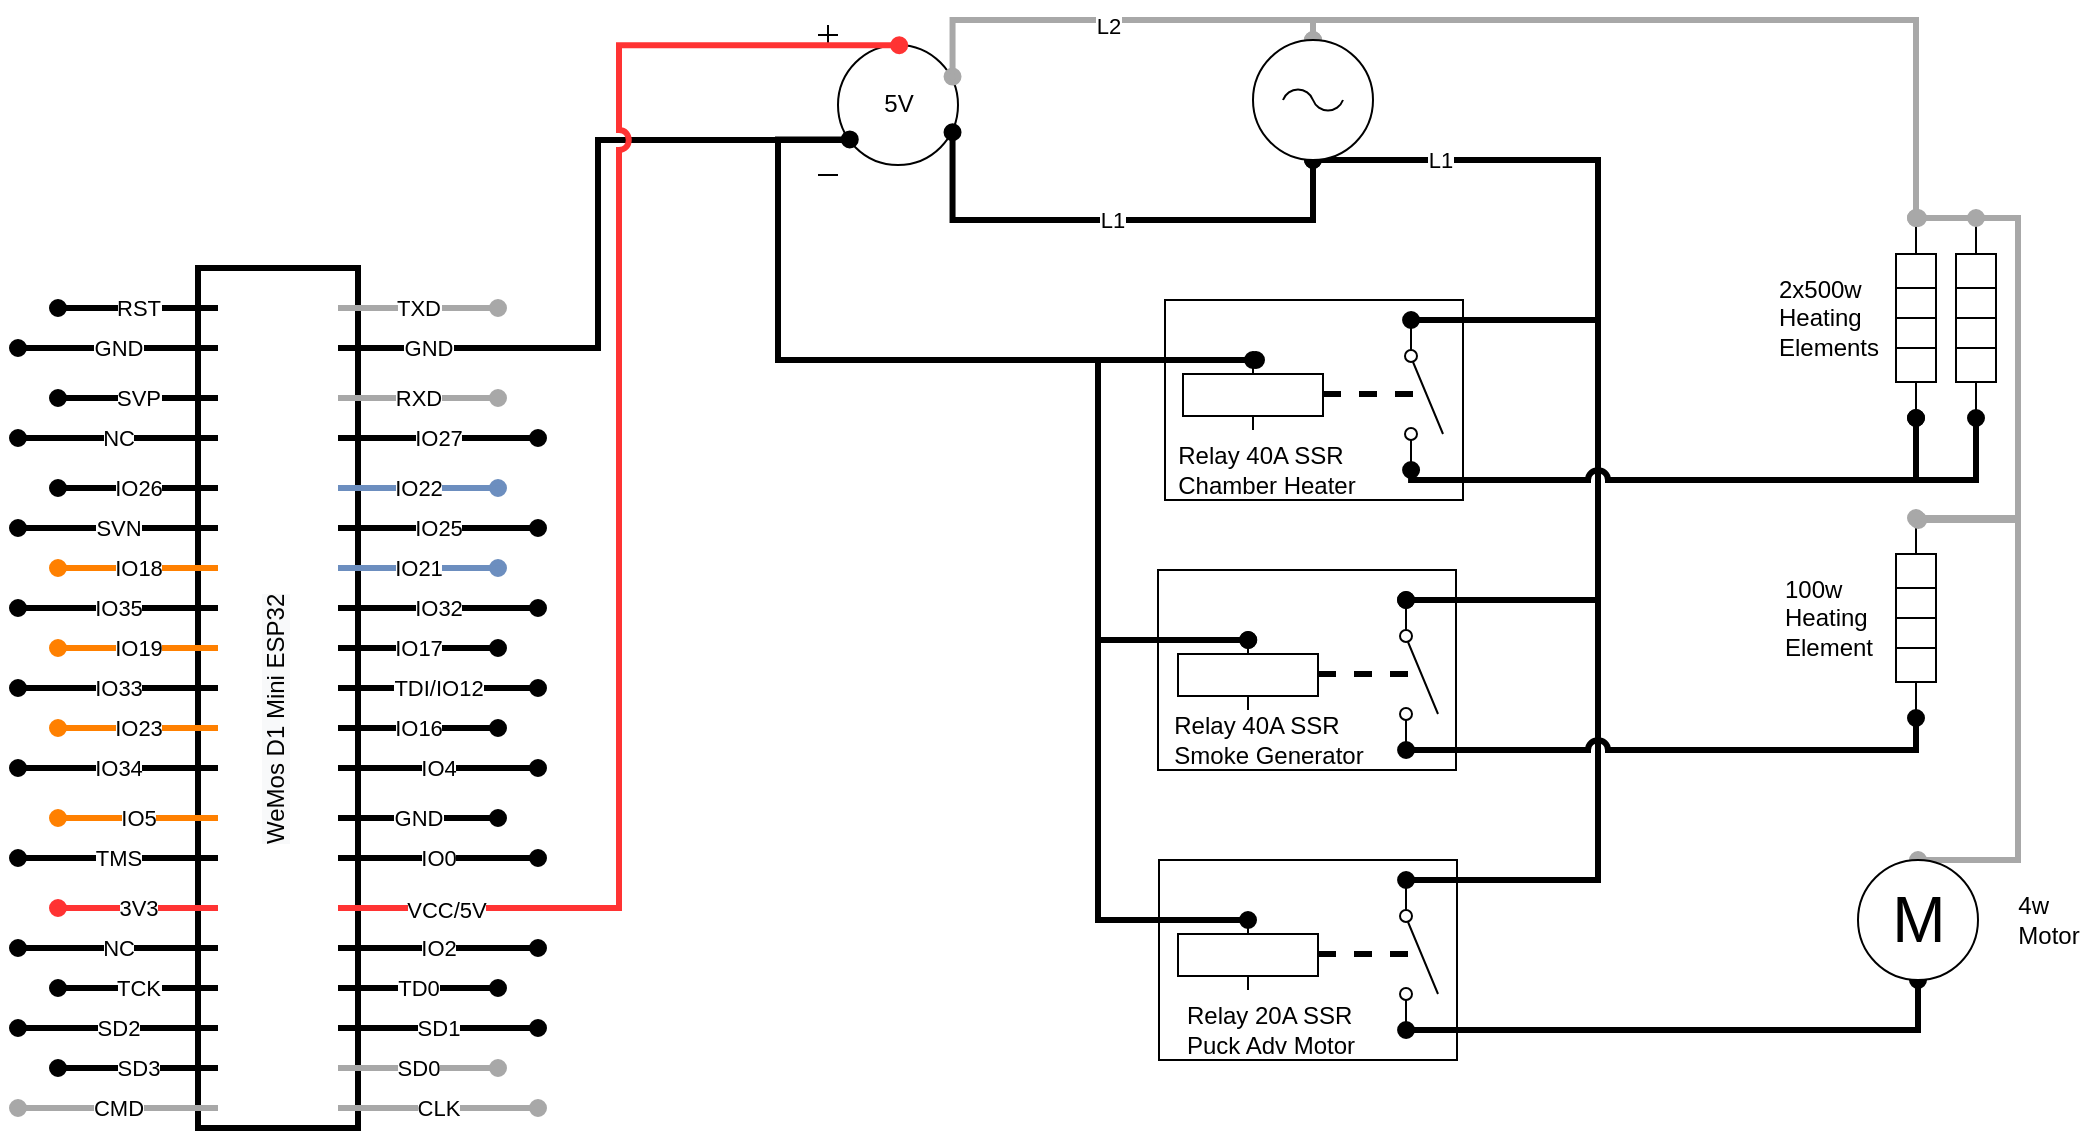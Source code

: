 <mxfile version="14.1.9" type="github">
  <diagram name="Page-1" id="7e0a89b8-554c-2b80-1dc8-d5c74ca68de4">
    <mxGraphModel dx="1671" dy="1010" grid="1" gridSize="10" guides="1" tooltips="1" connect="1" arrows="1" fold="1" page="1" pageScale="1" pageWidth="1100" pageHeight="850" background="#ffffff" math="0" shadow="0">
      <root>
        <mxCell id="0" />
        <mxCell id="1" parent="0" />
        <mxCell id="0LdiGEUV_sq8aRVcnF7T-67" value="" style="rounded=0;whiteSpace=wrap;html=1;" vertex="1" parent="1">
          <mxGeometry x="770.5" y="470" width="149" height="100" as="geometry" />
        </mxCell>
        <mxCell id="0LdiGEUV_sq8aRVcnF7T-6" value="" style="pointerEvents=1;verticalLabelPosition=bottom;shadow=0;dashed=0;align=center;html=1;verticalAlign=top;shape=mxgraph.electrical.signal_sources.dc_source_1;" vertex="1" parent="1">
          <mxGeometry x="600" y="52.5" width="70" height="75" as="geometry" />
        </mxCell>
        <mxCell id="0LdiGEUV_sq8aRVcnF7T-20" style="edgeStyle=elbowEdgeStyle;rounded=0;orthogonalLoop=1;jettySize=auto;html=1;exitX=0.5;exitY=1;exitDx=0;exitDy=0;exitPerimeter=0;entryX=0;entryY=0.84;entryDx=0;entryDy=0;entryPerimeter=0;strokeWidth=3;endArrow=oval;endFill=1;startArrow=oval;startFill=1;jumpStyle=arc;" edge="1" parent="1" source="0LdiGEUV_sq8aRVcnF7T-7" target="0LdiGEUV_sq8aRVcnF7T-1">
          <mxGeometry relative="1" as="geometry">
            <Array as="points">
              <mxPoint x="990" y="160" />
              <mxPoint x="990" y="150" />
            </Array>
          </mxGeometry>
        </mxCell>
        <mxCell id="0LdiGEUV_sq8aRVcnF7T-23" value="L1" style="edgeLabel;html=1;align=center;verticalAlign=middle;resizable=0;points=[];" vertex="1" connectable="0" parent="0LdiGEUV_sq8aRVcnF7T-20">
          <mxGeometry x="-0.604" relative="1" as="geometry">
            <mxPoint x="1" as="offset" />
          </mxGeometry>
        </mxCell>
        <mxCell id="0LdiGEUV_sq8aRVcnF7T-24" style="edgeStyle=elbowEdgeStyle;rounded=0;orthogonalLoop=1;jettySize=auto;html=1;exitX=0.5;exitY=0;exitDx=0;exitDy=0;exitPerimeter=0;startArrow=oval;startFill=1;endArrow=oval;endFill=1;strokeWidth=3;jumpStyle=arc;entryX=0.961;entryY=0.344;entryDx=0;entryDy=0;entryPerimeter=0;strokeColor=#A8A8A8;" edge="1" parent="1" source="0LdiGEUV_sq8aRVcnF7T-7" target="0LdiGEUV_sq8aRVcnF7T-6">
          <mxGeometry relative="1" as="geometry">
            <Array as="points">
              <mxPoint x="790" y="50" />
              <mxPoint x="744" y="60" />
            </Array>
          </mxGeometry>
        </mxCell>
        <mxCell id="0LdiGEUV_sq8aRVcnF7T-25" value="L2" style="edgeLabel;html=1;align=center;verticalAlign=middle;resizable=0;points=[];" vertex="1" connectable="0" parent="0LdiGEUV_sq8aRVcnF7T-24">
          <mxGeometry x="-0.234" y="4" relative="1" as="geometry">
            <mxPoint x="-29.5" y="-1.5" as="offset" />
          </mxGeometry>
        </mxCell>
        <mxCell id="0LdiGEUV_sq8aRVcnF7T-26" style="edgeStyle=elbowEdgeStyle;rounded=0;orthogonalLoop=1;jettySize=auto;html=1;exitX=0.5;exitY=1;exitDx=0;exitDy=0;exitPerimeter=0;entryX=0.961;entryY=0.715;entryDx=0;entryDy=0;entryPerimeter=0;startArrow=oval;startFill=1;endArrow=oval;endFill=1;strokeWidth=3;" edge="1" parent="1" source="0LdiGEUV_sq8aRVcnF7T-7" target="0LdiGEUV_sq8aRVcnF7T-6">
          <mxGeometry relative="1" as="geometry">
            <Array as="points">
              <mxPoint x="840" y="150" />
              <mxPoint x="800" y="170" />
              <mxPoint x="850" y="170" />
              <mxPoint x="878" y="180" />
              <mxPoint x="910" y="100" />
              <mxPoint x="910" y="130" />
              <mxPoint x="810" y="160" />
              <mxPoint x="900" y="110" />
              <mxPoint x="920" y="170" />
              <mxPoint x="860" y="160" />
            </Array>
          </mxGeometry>
        </mxCell>
        <mxCell id="0LdiGEUV_sq8aRVcnF7T-28" value="L1" style="edgeLabel;html=1;align=center;verticalAlign=middle;resizable=0;points=[];" vertex="1" connectable="0" parent="0LdiGEUV_sq8aRVcnF7T-26">
          <mxGeometry x="0.356" relative="1" as="geometry">
            <mxPoint x="41.5" as="offset" />
          </mxGeometry>
        </mxCell>
        <mxCell id="0LdiGEUV_sq8aRVcnF7T-34" style="edgeStyle=elbowEdgeStyle;rounded=0;jumpStyle=arc;orthogonalLoop=1;jettySize=auto;html=1;exitX=0.5;exitY=0;exitDx=0;exitDy=0;exitPerimeter=0;startArrow=oval;startFill=1;endArrow=oval;endFill=1;strokeColor=#A8A8A8;strokeWidth=3;entryX=0;entryY=0.5;entryDx=0;entryDy=0;entryPerimeter=0;" edge="1" parent="1" source="0LdiGEUV_sq8aRVcnF7T-7" target="0LdiGEUV_sq8aRVcnF7T-36">
          <mxGeometry relative="1" as="geometry">
            <mxPoint x="1010" y="50" as="targetPoint" />
            <Array as="points">
              <mxPoint x="848" y="50" />
            </Array>
          </mxGeometry>
        </mxCell>
        <mxCell id="0LdiGEUV_sq8aRVcnF7T-7" value="" style="pointerEvents=1;verticalLabelPosition=bottom;shadow=0;dashed=0;align=center;html=1;verticalAlign=top;shape=mxgraph.electrical.signal_sources.ac_source;" vertex="1" parent="1">
          <mxGeometry x="817.5" y="60" width="60" height="60" as="geometry" />
        </mxCell>
        <mxCell id="0LdiGEUV_sq8aRVcnF7T-11" value="" style="group" vertex="1" connectable="0" parent="1">
          <mxGeometry x="782.5" y="200" width="150" height="100" as="geometry" />
        </mxCell>
        <mxCell id="0LdiGEUV_sq8aRVcnF7T-55" value="" style="rounded=0;whiteSpace=wrap;html=1;align=left;" vertex="1" parent="0LdiGEUV_sq8aRVcnF7T-11">
          <mxGeometry x="-9" y="-10" width="149" height="100" as="geometry" />
        </mxCell>
        <mxCell id="0LdiGEUV_sq8aRVcnF7T-1" value="" style="pointerEvents=1;verticalLabelPosition=bottom;shadow=0;dashed=0;align=center;html=1;verticalAlign=top;shape=mxgraph.electrical.electro-mechanical.simple_switch;direction=south;" vertex="1" parent="0LdiGEUV_sq8aRVcnF7T-11">
          <mxGeometry x="111" width="19" height="75" as="geometry" />
        </mxCell>
        <mxCell id="0LdiGEUV_sq8aRVcnF7T-9" value="" style="pointerEvents=1;verticalLabelPosition=bottom;shadow=0;dashed=0;align=center;html=1;verticalAlign=top;shape=mxgraph.electrical.electro-mechanical.relay_coil;" vertex="1" parent="0LdiGEUV_sq8aRVcnF7T-11">
          <mxGeometry y="20" width="70" height="35" as="geometry" />
        </mxCell>
        <mxCell id="0LdiGEUV_sq8aRVcnF7T-10" value="" style="endArrow=none;dashed=1;html=1;strokeWidth=3;" edge="1" parent="0LdiGEUV_sq8aRVcnF7T-11">
          <mxGeometry width="50" height="50" relative="1" as="geometry">
            <mxPoint x="70" y="37" as="sourcePoint" />
            <mxPoint x="120" y="37" as="targetPoint" />
          </mxGeometry>
        </mxCell>
        <mxCell id="0LdiGEUV_sq8aRVcnF7T-68" value="&lt;div style=&quot;text-align: left&quot;&gt;&lt;span&gt;Relay 40A SSR&lt;/span&gt;&lt;/div&gt;&lt;div style=&quot;text-align: left&quot;&gt;&lt;span&gt;Chamber Heater&lt;/span&gt;&lt;/div&gt;" style="text;html=1;align=center;verticalAlign=middle;resizable=0;points=[];autosize=1;" vertex="1" parent="0LdiGEUV_sq8aRVcnF7T-11">
          <mxGeometry x="-9" y="60" width="100" height="30" as="geometry" />
        </mxCell>
        <mxCell id="0LdiGEUV_sq8aRVcnF7T-12" value="" style="group" vertex="1" connectable="0" parent="1">
          <mxGeometry x="780" y="340" width="149" height="85" as="geometry" />
        </mxCell>
        <mxCell id="0LdiGEUV_sq8aRVcnF7T-56" value="" style="rounded=0;whiteSpace=wrap;html=1;" vertex="1" parent="0LdiGEUV_sq8aRVcnF7T-12">
          <mxGeometry x="-10" y="-15" width="149" height="100" as="geometry" />
        </mxCell>
        <mxCell id="0LdiGEUV_sq8aRVcnF7T-13" value="" style="pointerEvents=1;verticalLabelPosition=bottom;shadow=0;dashed=0;align=center;html=1;verticalAlign=top;shape=mxgraph.electrical.electro-mechanical.simple_switch;direction=south;" vertex="1" parent="0LdiGEUV_sq8aRVcnF7T-12">
          <mxGeometry x="111" width="19" height="75" as="geometry" />
        </mxCell>
        <mxCell id="0LdiGEUV_sq8aRVcnF7T-14" value="" style="pointerEvents=1;verticalLabelPosition=bottom;shadow=0;dashed=0;align=center;html=1;verticalAlign=top;shape=mxgraph.electrical.electro-mechanical.relay_coil;" vertex="1" parent="0LdiGEUV_sq8aRVcnF7T-12">
          <mxGeometry y="20" width="70" height="35" as="geometry" />
        </mxCell>
        <mxCell id="0LdiGEUV_sq8aRVcnF7T-15" value="" style="endArrow=none;dashed=1;html=1;strokeWidth=3;" edge="1" parent="0LdiGEUV_sq8aRVcnF7T-12">
          <mxGeometry width="50" height="50" relative="1" as="geometry">
            <mxPoint x="70" y="37" as="sourcePoint" />
            <mxPoint x="120" y="37" as="targetPoint" />
          </mxGeometry>
        </mxCell>
        <mxCell id="0LdiGEUV_sq8aRVcnF7T-69" value="&lt;div style=&quot;text-align: left&quot;&gt;&lt;span&gt;Relay 40A SSR&lt;/span&gt;&lt;/div&gt;&lt;div style=&quot;text-align: left&quot;&gt;&lt;span&gt;Smoke Generator&lt;/span&gt;&lt;/div&gt;" style="text;html=1;align=center;verticalAlign=middle;resizable=0;points=[];autosize=1;" vertex="1" parent="0LdiGEUV_sq8aRVcnF7T-12">
          <mxGeometry x="-10" y="55" width="110" height="30" as="geometry" />
        </mxCell>
        <mxCell id="0LdiGEUV_sq8aRVcnF7T-16" value="" style="group" vertex="1" connectable="0" parent="1">
          <mxGeometry x="780" y="480" width="130" height="75" as="geometry" />
        </mxCell>
        <mxCell id="0LdiGEUV_sq8aRVcnF7T-17" value="" style="pointerEvents=1;verticalLabelPosition=bottom;shadow=0;dashed=0;align=center;html=1;verticalAlign=top;shape=mxgraph.electrical.electro-mechanical.simple_switch;direction=south;" vertex="1" parent="0LdiGEUV_sq8aRVcnF7T-16">
          <mxGeometry x="111" width="19" height="75" as="geometry" />
        </mxCell>
        <mxCell id="0LdiGEUV_sq8aRVcnF7T-18" value="" style="pointerEvents=1;verticalLabelPosition=bottom;shadow=0;dashed=0;align=center;html=1;verticalAlign=top;shape=mxgraph.electrical.electro-mechanical.relay_coil;" vertex="1" parent="0LdiGEUV_sq8aRVcnF7T-16">
          <mxGeometry y="20" width="70" height="35" as="geometry" />
        </mxCell>
        <mxCell id="0LdiGEUV_sq8aRVcnF7T-19" value="" style="endArrow=none;dashed=1;html=1;strokeWidth=3;" edge="1" parent="0LdiGEUV_sq8aRVcnF7T-16">
          <mxGeometry width="50" height="50" relative="1" as="geometry">
            <mxPoint x="70" y="37" as="sourcePoint" />
            <mxPoint x="120" y="37" as="targetPoint" />
          </mxGeometry>
        </mxCell>
        <mxCell id="0LdiGEUV_sq8aRVcnF7T-21" style="edgeStyle=elbowEdgeStyle;rounded=0;orthogonalLoop=1;jettySize=auto;html=1;exitX=0;exitY=0.84;exitDx=0;exitDy=0;exitPerimeter=0;entryX=0;entryY=0.84;entryDx=0;entryDy=0;entryPerimeter=0;startArrow=oval;startFill=1;endArrow=oval;endFill=1;strokeWidth=3;" edge="1" parent="1" source="0LdiGEUV_sq8aRVcnF7T-13" target="0LdiGEUV_sq8aRVcnF7T-1">
          <mxGeometry relative="1" as="geometry">
            <Array as="points">
              <mxPoint x="990" y="270" />
            </Array>
          </mxGeometry>
        </mxCell>
        <mxCell id="0LdiGEUV_sq8aRVcnF7T-22" style="edgeStyle=elbowEdgeStyle;rounded=0;orthogonalLoop=1;jettySize=auto;html=1;exitX=0;exitY=0.84;exitDx=0;exitDy=0;exitPerimeter=0;startArrow=oval;startFill=1;endArrow=oval;endFill=1;strokeWidth=3;" edge="1" parent="1" source="0LdiGEUV_sq8aRVcnF7T-17">
          <mxGeometry relative="1" as="geometry">
            <mxPoint x="894" y="340" as="targetPoint" />
            <Array as="points">
              <mxPoint x="990" y="420" />
            </Array>
          </mxGeometry>
        </mxCell>
        <mxCell id="0LdiGEUV_sq8aRVcnF7T-29" style="edgeStyle=elbowEdgeStyle;rounded=0;orthogonalLoop=1;jettySize=auto;html=1;exitX=1;exitY=0.84;exitDx=0;exitDy=0;exitPerimeter=0;startArrow=oval;startFill=1;endArrow=oval;endFill=1;strokeWidth=3;jumpStyle=arc;entryX=1;entryY=0.5;entryDx=0;entryDy=0;entryPerimeter=0;" edge="1" parent="1" source="0LdiGEUV_sq8aRVcnF7T-1" target="0LdiGEUV_sq8aRVcnF7T-36">
          <mxGeometry relative="1" as="geometry">
            <mxPoint x="1060" y="275" as="targetPoint" />
            <Array as="points">
              <mxPoint x="1060" y="280" />
              <mxPoint x="1149" y="260" />
            </Array>
          </mxGeometry>
        </mxCell>
        <mxCell id="0LdiGEUV_sq8aRVcnF7T-30" style="edgeStyle=elbowEdgeStyle;rounded=0;orthogonalLoop=1;jettySize=auto;html=1;exitX=1;exitY=0.84;exitDx=0;exitDy=0;exitPerimeter=0;startArrow=oval;startFill=1;endArrow=oval;endFill=1;strokeWidth=3;jumpStyle=arc;entryX=1;entryY=0.5;entryDx=0;entryDy=0;entryPerimeter=0;" edge="1" parent="1" source="0LdiGEUV_sq8aRVcnF7T-13" target="0LdiGEUV_sq8aRVcnF7T-43">
          <mxGeometry relative="1" as="geometry">
            <mxPoint x="1060" y="415" as="targetPoint" />
            <Array as="points">
              <mxPoint x="1149" y="410" />
            </Array>
          </mxGeometry>
        </mxCell>
        <mxCell id="0LdiGEUV_sq8aRVcnF7T-31" style="edgeStyle=elbowEdgeStyle;rounded=0;orthogonalLoop=1;jettySize=auto;html=1;exitX=1;exitY=0.84;exitDx=0;exitDy=0;exitPerimeter=0;startArrow=oval;startFill=1;endArrow=oval;endFill=1;strokeWidth=3;jumpStyle=arc;entryX=0.5;entryY=1;entryDx=0;entryDy=0;" edge="1" parent="1" source="0LdiGEUV_sq8aRVcnF7T-17" target="0LdiGEUV_sq8aRVcnF7T-49">
          <mxGeometry relative="1" as="geometry">
            <mxPoint x="1060" y="555" as="targetPoint" />
            <Array as="points">
              <mxPoint x="1150" y="540" />
            </Array>
          </mxGeometry>
        </mxCell>
        <mxCell id="0LdiGEUV_sq8aRVcnF7T-40" value="" style="group;rotation=90;" vertex="1" connectable="0" parent="1">
          <mxGeometry x="1100" y="190" width="100" height="18" as="geometry" />
        </mxCell>
        <mxCell id="0LdiGEUV_sq8aRVcnF7T-36" value="" style="pointerEvents=1;verticalLabelPosition=bottom;shadow=0;dashed=0;align=center;html=1;verticalAlign=top;shape=mxgraph.electrical.resistors.resistor_1;rotation=90;" vertex="1" parent="0LdiGEUV_sq8aRVcnF7T-40">
          <mxGeometry x="-1" y="-1" width="100" height="20" as="geometry" />
        </mxCell>
        <mxCell id="0LdiGEUV_sq8aRVcnF7T-37" value="" style="endArrow=none;html=1;strokeWidth=1;" edge="1" parent="0LdiGEUV_sq8aRVcnF7T-40">
          <mxGeometry width="50" height="50" relative="1" as="geometry">
            <mxPoint x="39" y="-6" as="sourcePoint" />
            <mxPoint x="59" y="-6" as="targetPoint" />
          </mxGeometry>
        </mxCell>
        <mxCell id="0LdiGEUV_sq8aRVcnF7T-38" value="" style="endArrow=none;html=1;strokeWidth=1;" edge="1" parent="0LdiGEUV_sq8aRVcnF7T-40">
          <mxGeometry width="50" height="50" relative="1" as="geometry">
            <mxPoint x="39" y="9" as="sourcePoint" />
            <mxPoint x="59" y="9" as="targetPoint" />
            <Array as="points">
              <mxPoint x="59" y="9" />
            </Array>
          </mxGeometry>
        </mxCell>
        <mxCell id="0LdiGEUV_sq8aRVcnF7T-39" value="" style="endArrow=none;html=1;strokeWidth=1;" edge="1" parent="0LdiGEUV_sq8aRVcnF7T-40">
          <mxGeometry width="50" height="50" relative="1" as="geometry">
            <mxPoint x="39" y="24" as="sourcePoint" />
            <mxPoint x="59" y="24" as="targetPoint" />
            <Array as="points">
              <mxPoint x="59" y="24" />
            </Array>
          </mxGeometry>
        </mxCell>
        <mxCell id="0LdiGEUV_sq8aRVcnF7T-42" value="" style="group;rotation=90;" vertex="1" connectable="0" parent="1">
          <mxGeometry x="1100" y="340" width="100" height="18" as="geometry" />
        </mxCell>
        <mxCell id="0LdiGEUV_sq8aRVcnF7T-43" value="" style="pointerEvents=1;verticalLabelPosition=bottom;shadow=0;dashed=0;align=center;html=1;verticalAlign=top;shape=mxgraph.electrical.resistors.resistor_1;rotation=90;" vertex="1" parent="0LdiGEUV_sq8aRVcnF7T-42">
          <mxGeometry x="-1" y="-1" width="100" height="20" as="geometry" />
        </mxCell>
        <mxCell id="0LdiGEUV_sq8aRVcnF7T-44" value="" style="endArrow=none;html=1;strokeWidth=1;" edge="1" parent="0LdiGEUV_sq8aRVcnF7T-42">
          <mxGeometry width="50" height="50" relative="1" as="geometry">
            <mxPoint x="39" y="-6" as="sourcePoint" />
            <mxPoint x="59" y="-6" as="targetPoint" />
          </mxGeometry>
        </mxCell>
        <mxCell id="0LdiGEUV_sq8aRVcnF7T-45" value="" style="endArrow=none;html=1;strokeWidth=1;" edge="1" parent="0LdiGEUV_sq8aRVcnF7T-42">
          <mxGeometry width="50" height="50" relative="1" as="geometry">
            <mxPoint x="39" y="9" as="sourcePoint" />
            <mxPoint x="59" y="9" as="targetPoint" />
            <Array as="points">
              <mxPoint x="59" y="9" />
            </Array>
          </mxGeometry>
        </mxCell>
        <mxCell id="0LdiGEUV_sq8aRVcnF7T-46" value="" style="endArrow=none;html=1;strokeWidth=1;" edge="1" parent="0LdiGEUV_sq8aRVcnF7T-42">
          <mxGeometry width="50" height="50" relative="1" as="geometry">
            <mxPoint x="39" y="24" as="sourcePoint" />
            <mxPoint x="59" y="24" as="targetPoint" />
            <Array as="points">
              <mxPoint x="59" y="24" />
            </Array>
          </mxGeometry>
        </mxCell>
        <mxCell id="0LdiGEUV_sq8aRVcnF7T-48" style="edgeStyle=elbowEdgeStyle;rounded=0;jumpStyle=arc;orthogonalLoop=1;jettySize=auto;html=1;exitX=0;exitY=0.5;exitDx=0;exitDy=0;exitPerimeter=0;startArrow=oval;startFill=1;endArrow=oval;endFill=1;strokeWidth=3;strokeColor=#A8A8A8;" edge="1" parent="1" source="0LdiGEUV_sq8aRVcnF7T-43">
          <mxGeometry relative="1" as="geometry">
            <mxPoint x="1149" y="149" as="targetPoint" />
            <Array as="points">
              <mxPoint x="1200" y="220" />
            </Array>
          </mxGeometry>
        </mxCell>
        <mxCell id="0LdiGEUV_sq8aRVcnF7T-50" style="edgeStyle=elbowEdgeStyle;rounded=0;jumpStyle=arc;orthogonalLoop=1;jettySize=auto;html=1;exitX=0.5;exitY=0;exitDx=0;exitDy=0;startArrow=oval;startFill=1;endArrow=oval;endFill=1;strokeColor=#A8A8A8;strokeWidth=3;" edge="1" parent="1" source="0LdiGEUV_sq8aRVcnF7T-49">
          <mxGeometry relative="1" as="geometry">
            <mxPoint x="1150.143" y="300" as="targetPoint" />
            <Array as="points">
              <mxPoint x="1200" y="430" />
              <mxPoint x="1200" y="410" />
              <mxPoint x="1200" y="430" />
            </Array>
          </mxGeometry>
        </mxCell>
        <mxCell id="0LdiGEUV_sq8aRVcnF7T-49" value="M" style="verticalLabelPosition=middle;shadow=0;dashed=0;align=center;html=1;verticalAlign=middle;strokeWidth=1;shape=ellipse;fontSize=32;perimeter=ellipsePerimeter;" vertex="1" parent="1">
          <mxGeometry x="1120" y="470" width="60" height="60" as="geometry" />
        </mxCell>
        <mxCell id="0LdiGEUV_sq8aRVcnF7T-51" style="edgeStyle=elbowEdgeStyle;rounded=0;jumpStyle=arc;orthogonalLoop=1;jettySize=auto;html=1;exitX=0.5;exitY=0;exitDx=0;exitDy=0;exitPerimeter=0;entryX=0.227;entryY=0.763;entryDx=0;entryDy=0;entryPerimeter=0;startArrow=oval;startFill=1;endArrow=oval;endFill=1;strokeWidth=3;" edge="1" parent="1" source="0LdiGEUV_sq8aRVcnF7T-9" target="0LdiGEUV_sq8aRVcnF7T-6">
          <mxGeometry relative="1" as="geometry">
            <Array as="points">
              <mxPoint x="580" y="160" />
            </Array>
          </mxGeometry>
        </mxCell>
        <mxCell id="0LdiGEUV_sq8aRVcnF7T-52" style="edgeStyle=elbowEdgeStyle;rounded=0;jumpStyle=arc;orthogonalLoop=1;jettySize=auto;html=1;exitX=0.5;exitY=0;exitDx=0;exitDy=0;exitPerimeter=0;startArrow=oval;startFill=1;endArrow=oval;endFill=1;strokeWidth=3;" edge="1" parent="1" source="0LdiGEUV_sq8aRVcnF7T-14">
          <mxGeometry relative="1" as="geometry">
            <mxPoint x="819" y="220" as="targetPoint" />
            <Array as="points">
              <mxPoint x="740" y="310" />
            </Array>
          </mxGeometry>
        </mxCell>
        <mxCell id="0LdiGEUV_sq8aRVcnF7T-53" style="edgeStyle=elbowEdgeStyle;rounded=0;jumpStyle=arc;orthogonalLoop=1;jettySize=auto;html=1;exitX=0.5;exitY=0;exitDx=0;exitDy=0;exitPerimeter=0;startArrow=oval;startFill=1;endArrow=oval;endFill=1;strokeWidth=3;" edge="1" parent="1" source="0LdiGEUV_sq8aRVcnF7T-18">
          <mxGeometry relative="1" as="geometry">
            <mxPoint x="815.143" y="360" as="targetPoint" />
            <Array as="points">
              <mxPoint x="740" y="430" />
            </Array>
          </mxGeometry>
        </mxCell>
        <mxCell id="0LdiGEUV_sq8aRVcnF7T-70" value="&lt;div style=&quot;text-align: left&quot;&gt;&lt;span&gt;Relay 20A SSR&lt;/span&gt;&lt;/div&gt;&lt;div style=&quot;text-align: left&quot;&gt;&lt;span&gt;Puck Adv Motor&lt;/span&gt;&lt;/div&gt;" style="text;html=1;align=center;verticalAlign=middle;resizable=0;points=[];autosize=1;" vertex="1" parent="1">
          <mxGeometry x="775.5" y="540" width="100" height="30" as="geometry" />
        </mxCell>
        <mxCell id="0LdiGEUV_sq8aRVcnF7T-71" value="" style="group;rotation=90;" vertex="1" connectable="0" parent="1">
          <mxGeometry x="1130" y="190" width="100" height="18" as="geometry" />
        </mxCell>
        <mxCell id="0LdiGEUV_sq8aRVcnF7T-72" value="" style="pointerEvents=1;verticalLabelPosition=bottom;shadow=0;dashed=0;align=center;html=1;verticalAlign=top;shape=mxgraph.electrical.resistors.resistor_1;rotation=90;" vertex="1" parent="0LdiGEUV_sq8aRVcnF7T-71">
          <mxGeometry x="-1" y="-1" width="100" height="20" as="geometry" />
        </mxCell>
        <mxCell id="0LdiGEUV_sq8aRVcnF7T-73" value="" style="endArrow=none;html=1;strokeWidth=1;" edge="1" parent="0LdiGEUV_sq8aRVcnF7T-71">
          <mxGeometry width="50" height="50" relative="1" as="geometry">
            <mxPoint x="39" y="-6" as="sourcePoint" />
            <mxPoint x="59" y="-6" as="targetPoint" />
          </mxGeometry>
        </mxCell>
        <mxCell id="0LdiGEUV_sq8aRVcnF7T-74" value="" style="endArrow=none;html=1;strokeWidth=1;" edge="1" parent="0LdiGEUV_sq8aRVcnF7T-71">
          <mxGeometry width="50" height="50" relative="1" as="geometry">
            <mxPoint x="39" y="9" as="sourcePoint" />
            <mxPoint x="59" y="9" as="targetPoint" />
            <Array as="points">
              <mxPoint x="59" y="9" />
            </Array>
          </mxGeometry>
        </mxCell>
        <mxCell id="0LdiGEUV_sq8aRVcnF7T-75" value="" style="endArrow=none;html=1;strokeWidth=1;" edge="1" parent="0LdiGEUV_sq8aRVcnF7T-71">
          <mxGeometry width="50" height="50" relative="1" as="geometry">
            <mxPoint x="39" y="24" as="sourcePoint" />
            <mxPoint x="59" y="24" as="targetPoint" />
            <Array as="points">
              <mxPoint x="59" y="24" />
            </Array>
          </mxGeometry>
        </mxCell>
        <mxCell id="0LdiGEUV_sq8aRVcnF7T-76" style="edgeStyle=elbowEdgeStyle;rounded=0;orthogonalLoop=1;jettySize=auto;html=1;exitX=1;exitY=0.5;exitDx=0;exitDy=0;exitPerimeter=0;startArrow=oval;startFill=1;endArrow=oval;endFill=1;strokeWidth=3;jumpStyle=arc;entryX=1;entryY=0.5;entryDx=0;entryDy=0;entryPerimeter=0;" edge="1" parent="1" source="0LdiGEUV_sq8aRVcnF7T-36" target="0LdiGEUV_sq8aRVcnF7T-72">
          <mxGeometry relative="1" as="geometry">
            <mxPoint x="1159.0" y="259" as="targetPoint" />
            <mxPoint x="906.54" y="285" as="sourcePoint" />
            <Array as="points">
              <mxPoint x="1160" y="280" />
            </Array>
          </mxGeometry>
        </mxCell>
        <mxCell id="0LdiGEUV_sq8aRVcnF7T-77" style="edgeStyle=elbowEdgeStyle;rounded=0;jumpStyle=arc;orthogonalLoop=1;jettySize=auto;html=1;startArrow=oval;startFill=1;endArrow=oval;endFill=1;strokeWidth=3;strokeColor=#A8A8A8;entryX=0;entryY=0.5;entryDx=0;entryDy=0;entryPerimeter=0;" edge="1" parent="1" target="0LdiGEUV_sq8aRVcnF7T-72">
          <mxGeometry relative="1" as="geometry">
            <mxPoint x="1150" y="149" as="sourcePoint" />
            <mxPoint x="1159.0" y="159" as="targetPoint" />
            <Array as="points" />
          </mxGeometry>
        </mxCell>
        <mxCell id="0LdiGEUV_sq8aRVcnF7T-78" value="&lt;div style=&quot;text-align: left&quot;&gt;&lt;span&gt;2x500w&lt;/span&gt;&lt;/div&gt;&lt;div style=&quot;text-align: left&quot;&gt;&lt;span&gt;Heating&lt;/span&gt;&lt;/div&gt;&lt;div style=&quot;text-align: left&quot;&gt;&lt;span&gt;Elements&lt;/span&gt;&lt;/div&gt;" style="text;html=1;align=center;verticalAlign=middle;resizable=0;points=[];autosize=1;" vertex="1" parent="1">
          <mxGeometry x="1070" y="174" width="70" height="50" as="geometry" />
        </mxCell>
        <mxCell id="0LdiGEUV_sq8aRVcnF7T-79" value="&lt;div style=&quot;text-align: left&quot;&gt;&lt;span&gt;100w&lt;/span&gt;&lt;/div&gt;&lt;div style=&quot;text-align: left&quot;&gt;&lt;span&gt;Heating&lt;/span&gt;&lt;/div&gt;&lt;div style=&quot;text-align: left&quot;&gt;&lt;span&gt;Element&lt;/span&gt;&lt;/div&gt;" style="text;html=1;align=center;verticalAlign=middle;resizable=0;points=[];autosize=1;" vertex="1" parent="1">
          <mxGeometry x="1075" y="324" width="60" height="50" as="geometry" />
        </mxCell>
        <mxCell id="0LdiGEUV_sq8aRVcnF7T-80" value="&lt;div style=&quot;text-align: left&quot;&gt;4w&lt;/div&gt;&lt;div style=&quot;text-align: left&quot;&gt;Motor&lt;/div&gt;" style="text;html=1;align=center;verticalAlign=middle;resizable=0;points=[];autosize=1;" vertex="1" parent="1">
          <mxGeometry x="1190" y="485" width="50" height="30" as="geometry" />
        </mxCell>
        <mxCell id="0LdiGEUV_sq8aRVcnF7T-85" value="" style="rounded=0;whiteSpace=wrap;html=1;strokeWidth=3;" vertex="1" parent="1">
          <mxGeometry x="290" y="174" width="80" height="430" as="geometry" />
        </mxCell>
        <mxCell id="0LdiGEUV_sq8aRVcnF7T-86" value="" style="endArrow=none;html=1;strokeWidth=3;startArrow=oval;startFill=1;sketch=0;" edge="1" parent="1">
          <mxGeometry width="50" height="50" relative="1" as="geometry">
            <mxPoint x="220" y="194" as="sourcePoint" />
            <mxPoint x="300" y="194" as="targetPoint" />
          </mxGeometry>
        </mxCell>
        <mxCell id="0LdiGEUV_sq8aRVcnF7T-87" value="RST" style="edgeLabel;html=1;align=center;verticalAlign=middle;resizable=0;points=[];" vertex="1" connectable="0" parent="0LdiGEUV_sq8aRVcnF7T-86">
          <mxGeometry relative="1" as="geometry">
            <mxPoint as="offset" />
          </mxGeometry>
        </mxCell>
        <mxCell id="0LdiGEUV_sq8aRVcnF7T-88" value="" style="endArrow=none;html=1;strokeWidth=3;startArrow=oval;startFill=1;sketch=0;" edge="1" parent="1">
          <mxGeometry width="50" height="50" relative="1" as="geometry">
            <mxPoint x="200" y="214" as="sourcePoint" />
            <mxPoint x="300" y="214" as="targetPoint" />
          </mxGeometry>
        </mxCell>
        <mxCell id="0LdiGEUV_sq8aRVcnF7T-89" value="GND" style="edgeLabel;html=1;align=center;verticalAlign=middle;resizable=0;points=[];" vertex="1" connectable="0" parent="0LdiGEUV_sq8aRVcnF7T-88">
          <mxGeometry relative="1" as="geometry">
            <mxPoint as="offset" />
          </mxGeometry>
        </mxCell>
        <mxCell id="0LdiGEUV_sq8aRVcnF7T-90" value="" style="endArrow=none;html=1;strokeWidth=3;startArrow=oval;startFill=1;sketch=0;" edge="1" parent="1">
          <mxGeometry width="50" height="50" relative="1" as="geometry">
            <mxPoint x="220" y="239" as="sourcePoint" />
            <mxPoint x="300" y="239" as="targetPoint" />
          </mxGeometry>
        </mxCell>
        <mxCell id="0LdiGEUV_sq8aRVcnF7T-91" value="SVP" style="edgeLabel;html=1;align=center;verticalAlign=middle;resizable=0;points=[];" vertex="1" connectable="0" parent="0LdiGEUV_sq8aRVcnF7T-90">
          <mxGeometry relative="1" as="geometry">
            <mxPoint as="offset" />
          </mxGeometry>
        </mxCell>
        <mxCell id="0LdiGEUV_sq8aRVcnF7T-92" value="" style="endArrow=none;html=1;strokeWidth=3;startArrow=oval;startFill=1;sketch=0;" edge="1" parent="1">
          <mxGeometry width="50" height="50" relative="1" as="geometry">
            <mxPoint x="200" y="259" as="sourcePoint" />
            <mxPoint x="300" y="259" as="targetPoint" />
          </mxGeometry>
        </mxCell>
        <mxCell id="0LdiGEUV_sq8aRVcnF7T-93" value="NC" style="edgeLabel;html=1;align=center;verticalAlign=middle;resizable=0;points=[];" vertex="1" connectable="0" parent="0LdiGEUV_sq8aRVcnF7T-92">
          <mxGeometry relative="1" as="geometry">
            <mxPoint as="offset" />
          </mxGeometry>
        </mxCell>
        <mxCell id="0LdiGEUV_sq8aRVcnF7T-94" value="" style="endArrow=none;html=1;strokeWidth=3;startArrow=oval;startFill=1;sketch=0;" edge="1" parent="1">
          <mxGeometry width="50" height="50" relative="1" as="geometry">
            <mxPoint x="220" y="284" as="sourcePoint" />
            <mxPoint x="300" y="284" as="targetPoint" />
          </mxGeometry>
        </mxCell>
        <mxCell id="0LdiGEUV_sq8aRVcnF7T-95" value="IO26" style="edgeLabel;html=1;align=center;verticalAlign=middle;resizable=0;points=[];" vertex="1" connectable="0" parent="0LdiGEUV_sq8aRVcnF7T-94">
          <mxGeometry relative="1" as="geometry">
            <mxPoint as="offset" />
          </mxGeometry>
        </mxCell>
        <mxCell id="0LdiGEUV_sq8aRVcnF7T-96" value="" style="endArrow=none;html=1;strokeWidth=3;startArrow=oval;startFill=1;sketch=0;" edge="1" parent="1">
          <mxGeometry width="50" height="50" relative="1" as="geometry">
            <mxPoint x="200" y="304" as="sourcePoint" />
            <mxPoint x="300" y="304" as="targetPoint" />
          </mxGeometry>
        </mxCell>
        <mxCell id="0LdiGEUV_sq8aRVcnF7T-97" value="SVN" style="edgeLabel;html=1;align=center;verticalAlign=middle;resizable=0;points=[];" vertex="1" connectable="0" parent="0LdiGEUV_sq8aRVcnF7T-96">
          <mxGeometry relative="1" as="geometry">
            <mxPoint as="offset" />
          </mxGeometry>
        </mxCell>
        <mxCell id="0LdiGEUV_sq8aRVcnF7T-98" value="" style="endArrow=none;html=1;strokeWidth=3;startArrow=oval;startFill=1;sketch=0;fillColor=#ffe6cc;strokeColor=#FF8000;" edge="1" parent="1">
          <mxGeometry width="50" height="50" relative="1" as="geometry">
            <mxPoint x="220" y="324" as="sourcePoint" />
            <mxPoint x="300" y="324" as="targetPoint" />
          </mxGeometry>
        </mxCell>
        <mxCell id="0LdiGEUV_sq8aRVcnF7T-99" value="IO18" style="edgeLabel;html=1;align=center;verticalAlign=middle;resizable=0;points=[];" vertex="1" connectable="0" parent="0LdiGEUV_sq8aRVcnF7T-98">
          <mxGeometry relative="1" as="geometry">
            <mxPoint as="offset" />
          </mxGeometry>
        </mxCell>
        <mxCell id="0LdiGEUV_sq8aRVcnF7T-100" value="" style="endArrow=none;html=1;strokeWidth=3;startArrow=oval;startFill=1;sketch=0;" edge="1" parent="1">
          <mxGeometry width="50" height="50" relative="1" as="geometry">
            <mxPoint x="200" y="344" as="sourcePoint" />
            <mxPoint x="300" y="344" as="targetPoint" />
          </mxGeometry>
        </mxCell>
        <mxCell id="0LdiGEUV_sq8aRVcnF7T-101" value="IO35" style="edgeLabel;html=1;align=center;verticalAlign=middle;resizable=0;points=[];" vertex="1" connectable="0" parent="0LdiGEUV_sq8aRVcnF7T-100">
          <mxGeometry relative="1" as="geometry">
            <mxPoint as="offset" />
          </mxGeometry>
        </mxCell>
        <mxCell id="0LdiGEUV_sq8aRVcnF7T-102" value="" style="endArrow=none;html=1;strokeWidth=3;startArrow=oval;startFill=1;sketch=0;fillColor=#ffe6cc;strokeColor=#FF8000;" edge="1" parent="1">
          <mxGeometry width="50" height="50" relative="1" as="geometry">
            <mxPoint x="220" y="364" as="sourcePoint" />
            <mxPoint x="300" y="364" as="targetPoint" />
          </mxGeometry>
        </mxCell>
        <mxCell id="0LdiGEUV_sq8aRVcnF7T-103" value="IO19" style="edgeLabel;html=1;align=center;verticalAlign=middle;resizable=0;points=[];" vertex="1" connectable="0" parent="0LdiGEUV_sq8aRVcnF7T-102">
          <mxGeometry relative="1" as="geometry">
            <mxPoint as="offset" />
          </mxGeometry>
        </mxCell>
        <mxCell id="0LdiGEUV_sq8aRVcnF7T-104" value="" style="endArrow=none;html=1;strokeWidth=3;startArrow=oval;startFill=1;sketch=0;" edge="1" parent="1">
          <mxGeometry width="50" height="50" relative="1" as="geometry">
            <mxPoint x="200" y="384" as="sourcePoint" />
            <mxPoint x="300" y="384" as="targetPoint" />
          </mxGeometry>
        </mxCell>
        <mxCell id="0LdiGEUV_sq8aRVcnF7T-105" value="IO33" style="edgeLabel;html=1;align=center;verticalAlign=middle;resizable=0;points=[];" vertex="1" connectable="0" parent="0LdiGEUV_sq8aRVcnF7T-104">
          <mxGeometry relative="1" as="geometry">
            <mxPoint as="offset" />
          </mxGeometry>
        </mxCell>
        <mxCell id="0LdiGEUV_sq8aRVcnF7T-106" value="" style="endArrow=oval;html=1;strokeWidth=3;startArrow=none;startFill=0;sketch=0;endFill=1;strokeColor=#A8A8A8;" edge="1" parent="1">
          <mxGeometry width="50" height="50" relative="1" as="geometry">
            <mxPoint x="360" y="194" as="sourcePoint" />
            <mxPoint x="440" y="194" as="targetPoint" />
          </mxGeometry>
        </mxCell>
        <mxCell id="0LdiGEUV_sq8aRVcnF7T-107" value="TXD" style="edgeLabel;html=1;align=center;verticalAlign=middle;resizable=0;points=[];" vertex="1" connectable="0" parent="0LdiGEUV_sq8aRVcnF7T-106">
          <mxGeometry relative="1" as="geometry">
            <mxPoint as="offset" />
          </mxGeometry>
        </mxCell>
        <mxCell id="0LdiGEUV_sq8aRVcnF7T-108" value="" style="endArrow=none;html=1;strokeWidth=3;startArrow=none;startFill=0;sketch=0;endFill=0;rounded=0;edgeStyle=elbowEdgeStyle;" edge="1" parent="1">
          <mxGeometry width="50" height="50" relative="1" as="geometry">
            <mxPoint x="360" y="214" as="sourcePoint" />
            <mxPoint x="620" y="110" as="targetPoint" />
          </mxGeometry>
        </mxCell>
        <mxCell id="0LdiGEUV_sq8aRVcnF7T-109" value="GND" style="edgeLabel;html=1;align=center;verticalAlign=middle;resizable=0;points=[];" vertex="1" connectable="0" parent="0LdiGEUV_sq8aRVcnF7T-108">
          <mxGeometry relative="1" as="geometry">
            <mxPoint x="-84.98" y="51.88" as="offset" />
          </mxGeometry>
        </mxCell>
        <mxCell id="0LdiGEUV_sq8aRVcnF7T-110" value="" style="endArrow=oval;html=1;strokeWidth=3;startArrow=none;startFill=0;sketch=0;endFill=1;strokeColor=#A8A8A8;" edge="1" parent="1">
          <mxGeometry width="50" height="50" relative="1" as="geometry">
            <mxPoint x="360" y="239" as="sourcePoint" />
            <mxPoint x="440" y="239" as="targetPoint" />
          </mxGeometry>
        </mxCell>
        <mxCell id="0LdiGEUV_sq8aRVcnF7T-111" value="RXD" style="edgeLabel;html=1;align=center;verticalAlign=middle;resizable=0;points=[];" vertex="1" connectable="0" parent="0LdiGEUV_sq8aRVcnF7T-110">
          <mxGeometry relative="1" as="geometry">
            <mxPoint as="offset" />
          </mxGeometry>
        </mxCell>
        <mxCell id="0LdiGEUV_sq8aRVcnF7T-112" value="" style="endArrow=oval;html=1;strokeWidth=3;startArrow=none;startFill=0;sketch=0;endFill=1;" edge="1" parent="1">
          <mxGeometry width="50" height="50" relative="1" as="geometry">
            <mxPoint x="360" y="259" as="sourcePoint" />
            <mxPoint x="460" y="259" as="targetPoint" />
          </mxGeometry>
        </mxCell>
        <mxCell id="0LdiGEUV_sq8aRVcnF7T-113" value="IO27" style="edgeLabel;html=1;align=center;verticalAlign=middle;resizable=0;points=[];" vertex="1" connectable="0" parent="0LdiGEUV_sq8aRVcnF7T-112">
          <mxGeometry relative="1" as="geometry">
            <mxPoint as="offset" />
          </mxGeometry>
        </mxCell>
        <mxCell id="0LdiGEUV_sq8aRVcnF7T-114" value="" style="endArrow=oval;html=1;strokeWidth=3;startArrow=none;startFill=0;sketch=0;endFill=1;fillColor=#dae8fc;strokeColor=#6c8ebf;" edge="1" parent="1">
          <mxGeometry width="50" height="50" relative="1" as="geometry">
            <mxPoint x="360" y="284" as="sourcePoint" />
            <mxPoint x="440" y="284" as="targetPoint" />
          </mxGeometry>
        </mxCell>
        <mxCell id="0LdiGEUV_sq8aRVcnF7T-115" value="IO22" style="edgeLabel;html=1;align=center;verticalAlign=middle;resizable=0;points=[];" vertex="1" connectable="0" parent="0LdiGEUV_sq8aRVcnF7T-114">
          <mxGeometry relative="1" as="geometry">
            <mxPoint as="offset" />
          </mxGeometry>
        </mxCell>
        <mxCell id="0LdiGEUV_sq8aRVcnF7T-116" value="" style="endArrow=oval;html=1;strokeWidth=3;startArrow=none;startFill=0;sketch=0;endFill=1;" edge="1" parent="1">
          <mxGeometry width="50" height="50" relative="1" as="geometry">
            <mxPoint x="360" y="304" as="sourcePoint" />
            <mxPoint x="460" y="304" as="targetPoint" />
          </mxGeometry>
        </mxCell>
        <mxCell id="0LdiGEUV_sq8aRVcnF7T-117" value="IO25" style="edgeLabel;html=1;align=center;verticalAlign=middle;resizable=0;points=[];" vertex="1" connectable="0" parent="0LdiGEUV_sq8aRVcnF7T-116">
          <mxGeometry relative="1" as="geometry">
            <mxPoint as="offset" />
          </mxGeometry>
        </mxCell>
        <mxCell id="0LdiGEUV_sq8aRVcnF7T-118" value="" style="endArrow=oval;html=1;strokeWidth=3;startArrow=none;startFill=0;sketch=0;endFill=1;fillColor=#dae8fc;strokeColor=#6c8ebf;" edge="1" parent="1">
          <mxGeometry width="50" height="50" relative="1" as="geometry">
            <mxPoint x="360" y="324" as="sourcePoint" />
            <mxPoint x="440" y="324" as="targetPoint" />
          </mxGeometry>
        </mxCell>
        <mxCell id="0LdiGEUV_sq8aRVcnF7T-119" value="IO21" style="edgeLabel;html=1;align=center;verticalAlign=middle;resizable=0;points=[];" vertex="1" connectable="0" parent="0LdiGEUV_sq8aRVcnF7T-118">
          <mxGeometry relative="1" as="geometry">
            <mxPoint as="offset" />
          </mxGeometry>
        </mxCell>
        <mxCell id="0LdiGEUV_sq8aRVcnF7T-120" value="" style="endArrow=oval;html=1;strokeWidth=3;startArrow=none;startFill=0;sketch=0;endFill=1;" edge="1" parent="1">
          <mxGeometry width="50" height="50" relative="1" as="geometry">
            <mxPoint x="360" y="344" as="sourcePoint" />
            <mxPoint x="460" y="344" as="targetPoint" />
          </mxGeometry>
        </mxCell>
        <mxCell id="0LdiGEUV_sq8aRVcnF7T-121" value="IO32" style="edgeLabel;html=1;align=center;verticalAlign=middle;resizable=0;points=[];" vertex="1" connectable="0" parent="0LdiGEUV_sq8aRVcnF7T-120">
          <mxGeometry relative="1" as="geometry">
            <mxPoint as="offset" />
          </mxGeometry>
        </mxCell>
        <mxCell id="0LdiGEUV_sq8aRVcnF7T-122" value="" style="endArrow=oval;html=1;strokeWidth=3;startArrow=none;startFill=0;sketch=0;endFill=1;" edge="1" parent="1">
          <mxGeometry width="50" height="50" relative="1" as="geometry">
            <mxPoint x="360" y="364" as="sourcePoint" />
            <mxPoint x="440" y="364" as="targetPoint" />
          </mxGeometry>
        </mxCell>
        <mxCell id="0LdiGEUV_sq8aRVcnF7T-123" value="IO17" style="edgeLabel;html=1;align=center;verticalAlign=middle;resizable=0;points=[];" vertex="1" connectable="0" parent="0LdiGEUV_sq8aRVcnF7T-122">
          <mxGeometry relative="1" as="geometry">
            <mxPoint as="offset" />
          </mxGeometry>
        </mxCell>
        <mxCell id="0LdiGEUV_sq8aRVcnF7T-124" value="" style="endArrow=oval;html=1;strokeWidth=3;startArrow=none;startFill=0;sketch=0;endFill=1;" edge="1" parent="1">
          <mxGeometry width="50" height="50" relative="1" as="geometry">
            <mxPoint x="360" y="384" as="sourcePoint" />
            <mxPoint x="460" y="384" as="targetPoint" />
          </mxGeometry>
        </mxCell>
        <mxCell id="0LdiGEUV_sq8aRVcnF7T-125" value="TDI/IO12" style="edgeLabel;html=1;align=center;verticalAlign=middle;resizable=0;points=[];" vertex="1" connectable="0" parent="0LdiGEUV_sq8aRVcnF7T-124">
          <mxGeometry relative="1" as="geometry">
            <mxPoint as="offset" />
          </mxGeometry>
        </mxCell>
        <mxCell id="0LdiGEUV_sq8aRVcnF7T-126" value="" style="endArrow=oval;html=1;strokeWidth=3;startArrow=none;startFill=0;sketch=0;endFill=1;" edge="1" parent="1">
          <mxGeometry width="50" height="50" relative="1" as="geometry">
            <mxPoint x="360" y="404" as="sourcePoint" />
            <mxPoint x="440" y="404" as="targetPoint" />
          </mxGeometry>
        </mxCell>
        <mxCell id="0LdiGEUV_sq8aRVcnF7T-127" value="IO16" style="edgeLabel;html=1;align=center;verticalAlign=middle;resizable=0;points=[];" vertex="1" connectable="0" parent="0LdiGEUV_sq8aRVcnF7T-126">
          <mxGeometry relative="1" as="geometry">
            <mxPoint as="offset" />
          </mxGeometry>
        </mxCell>
        <mxCell id="0LdiGEUV_sq8aRVcnF7T-128" value="" style="endArrow=oval;html=1;strokeWidth=3;startArrow=none;startFill=0;sketch=0;endFill=1;" edge="1" parent="1">
          <mxGeometry width="50" height="50" relative="1" as="geometry">
            <mxPoint x="360" y="424" as="sourcePoint" />
            <mxPoint x="460" y="424" as="targetPoint" />
          </mxGeometry>
        </mxCell>
        <mxCell id="0LdiGEUV_sq8aRVcnF7T-129" value="IO4" style="edgeLabel;html=1;align=center;verticalAlign=middle;resizable=0;points=[];" vertex="1" connectable="0" parent="0LdiGEUV_sq8aRVcnF7T-128">
          <mxGeometry relative="1" as="geometry">
            <mxPoint as="offset" />
          </mxGeometry>
        </mxCell>
        <mxCell id="0LdiGEUV_sq8aRVcnF7T-130" value="" style="endArrow=oval;html=1;strokeWidth=3;startArrow=none;startFill=0;sketch=0;endFill=1;" edge="1" parent="1">
          <mxGeometry width="50" height="50" relative="1" as="geometry">
            <mxPoint x="360" y="449" as="sourcePoint" />
            <mxPoint x="440" y="449" as="targetPoint" />
          </mxGeometry>
        </mxCell>
        <mxCell id="0LdiGEUV_sq8aRVcnF7T-131" value="GND" style="edgeLabel;html=1;align=center;verticalAlign=middle;resizable=0;points=[];" vertex="1" connectable="0" parent="0LdiGEUV_sq8aRVcnF7T-130">
          <mxGeometry relative="1" as="geometry">
            <mxPoint as="offset" />
          </mxGeometry>
        </mxCell>
        <mxCell id="0LdiGEUV_sq8aRVcnF7T-132" value="" style="endArrow=oval;html=1;strokeWidth=3;startArrow=none;startFill=0;sketch=0;endFill=1;" edge="1" parent="1">
          <mxGeometry width="50" height="50" relative="1" as="geometry">
            <mxPoint x="360" y="469" as="sourcePoint" />
            <mxPoint x="460" y="469" as="targetPoint" />
          </mxGeometry>
        </mxCell>
        <mxCell id="0LdiGEUV_sq8aRVcnF7T-133" value="IO0" style="edgeLabel;html=1;align=center;verticalAlign=middle;resizable=0;points=[];" vertex="1" connectable="0" parent="0LdiGEUV_sq8aRVcnF7T-132">
          <mxGeometry relative="1" as="geometry">
            <mxPoint as="offset" />
          </mxGeometry>
        </mxCell>
        <mxCell id="0LdiGEUV_sq8aRVcnF7T-134" value="" style="endArrow=oval;html=1;strokeWidth=3;startArrow=none;startFill=0;sketch=0;endFill=1;strokeColor=#FF3333;entryX=0.58;entryY=0.135;entryDx=0;entryDy=0;entryPerimeter=0;edgeStyle=elbowEdgeStyle;rounded=0;jumpStyle=arc;" edge="1" parent="1" target="0LdiGEUV_sq8aRVcnF7T-6">
          <mxGeometry width="50" height="50" relative="1" as="geometry">
            <mxPoint x="360" y="494" as="sourcePoint" />
            <mxPoint x="440" y="494" as="targetPoint" />
          </mxGeometry>
        </mxCell>
        <mxCell id="0LdiGEUV_sq8aRVcnF7T-135" value="VCC/5V" style="edgeLabel;html=1;align=center;verticalAlign=middle;resizable=0;points=[];" vertex="1" connectable="0" parent="0LdiGEUV_sq8aRVcnF7T-134">
          <mxGeometry relative="1" as="geometry">
            <mxPoint x="-87.21" y="216.6" as="offset" />
          </mxGeometry>
        </mxCell>
        <mxCell id="0LdiGEUV_sq8aRVcnF7T-136" value="" style="endArrow=oval;html=1;strokeWidth=3;startArrow=none;startFill=0;sketch=0;endFill=1;" edge="1" parent="1">
          <mxGeometry width="50" height="50" relative="1" as="geometry">
            <mxPoint x="360" y="514" as="sourcePoint" />
            <mxPoint x="460" y="514" as="targetPoint" />
          </mxGeometry>
        </mxCell>
        <mxCell id="0LdiGEUV_sq8aRVcnF7T-137" value="IO2" style="edgeLabel;html=1;align=center;verticalAlign=middle;resizable=0;points=[];" vertex="1" connectable="0" parent="0LdiGEUV_sq8aRVcnF7T-136">
          <mxGeometry relative="1" as="geometry">
            <mxPoint as="offset" />
          </mxGeometry>
        </mxCell>
        <mxCell id="0LdiGEUV_sq8aRVcnF7T-138" value="" style="endArrow=oval;html=1;strokeWidth=3;startArrow=none;startFill=0;sketch=0;endFill=1;" edge="1" parent="1">
          <mxGeometry width="50" height="50" relative="1" as="geometry">
            <mxPoint x="360" y="534" as="sourcePoint" />
            <mxPoint x="440" y="534" as="targetPoint" />
          </mxGeometry>
        </mxCell>
        <mxCell id="0LdiGEUV_sq8aRVcnF7T-139" value="TD0" style="edgeLabel;html=1;align=center;verticalAlign=middle;resizable=0;points=[];" vertex="1" connectable="0" parent="0LdiGEUV_sq8aRVcnF7T-138">
          <mxGeometry relative="1" as="geometry">
            <mxPoint as="offset" />
          </mxGeometry>
        </mxCell>
        <mxCell id="0LdiGEUV_sq8aRVcnF7T-140" value="" style="endArrow=oval;html=1;strokeWidth=3;startArrow=none;startFill=0;sketch=0;endFill=1;" edge="1" parent="1">
          <mxGeometry width="50" height="50" relative="1" as="geometry">
            <mxPoint x="360" y="554" as="sourcePoint" />
            <mxPoint x="460" y="554" as="targetPoint" />
          </mxGeometry>
        </mxCell>
        <mxCell id="0LdiGEUV_sq8aRVcnF7T-141" value="SD1" style="edgeLabel;html=1;align=center;verticalAlign=middle;resizable=0;points=[];" vertex="1" connectable="0" parent="0LdiGEUV_sq8aRVcnF7T-140">
          <mxGeometry relative="1" as="geometry">
            <mxPoint as="offset" />
          </mxGeometry>
        </mxCell>
        <mxCell id="0LdiGEUV_sq8aRVcnF7T-142" value="" style="endArrow=oval;html=1;strokeWidth=3;startArrow=none;startFill=0;sketch=0;endFill=1;strokeColor=#A8A8A8;" edge="1" parent="1">
          <mxGeometry width="50" height="50" relative="1" as="geometry">
            <mxPoint x="360" y="574" as="sourcePoint" />
            <mxPoint x="440" y="574" as="targetPoint" />
          </mxGeometry>
        </mxCell>
        <mxCell id="0LdiGEUV_sq8aRVcnF7T-143" value="SD0" style="edgeLabel;html=1;align=center;verticalAlign=middle;resizable=0;points=[];" vertex="1" connectable="0" parent="0LdiGEUV_sq8aRVcnF7T-142">
          <mxGeometry relative="1" as="geometry">
            <mxPoint as="offset" />
          </mxGeometry>
        </mxCell>
        <mxCell id="0LdiGEUV_sq8aRVcnF7T-144" value="" style="endArrow=oval;html=1;strokeWidth=3;startArrow=none;startFill=0;sketch=0;endFill=1;strokeColor=#A8A8A8;" edge="1" parent="1">
          <mxGeometry width="50" height="50" relative="1" as="geometry">
            <mxPoint x="360" y="594" as="sourcePoint" />
            <mxPoint x="460" y="594" as="targetPoint" />
          </mxGeometry>
        </mxCell>
        <mxCell id="0LdiGEUV_sq8aRVcnF7T-145" value="CLK" style="edgeLabel;html=1;align=center;verticalAlign=middle;resizable=0;points=[];" vertex="1" connectable="0" parent="0LdiGEUV_sq8aRVcnF7T-144">
          <mxGeometry relative="1" as="geometry">
            <mxPoint as="offset" />
          </mxGeometry>
        </mxCell>
        <mxCell id="0LdiGEUV_sq8aRVcnF7T-146" value="" style="endArrow=none;html=1;strokeWidth=3;startArrow=oval;startFill=1;sketch=0;fillColor=#ffe6cc;strokeColor=#FF8000;" edge="1" parent="1">
          <mxGeometry width="50" height="50" relative="1" as="geometry">
            <mxPoint x="220" y="404" as="sourcePoint" />
            <mxPoint x="300" y="404" as="targetPoint" />
          </mxGeometry>
        </mxCell>
        <mxCell id="0LdiGEUV_sq8aRVcnF7T-147" value="IO23" style="edgeLabel;html=1;align=center;verticalAlign=middle;resizable=0;points=[];" vertex="1" connectable="0" parent="0LdiGEUV_sq8aRVcnF7T-146">
          <mxGeometry relative="1" as="geometry">
            <mxPoint as="offset" />
          </mxGeometry>
        </mxCell>
        <mxCell id="0LdiGEUV_sq8aRVcnF7T-148" value="" style="endArrow=none;html=1;strokeWidth=3;startArrow=oval;startFill=1;sketch=0;" edge="1" parent="1">
          <mxGeometry width="50" height="50" relative="1" as="geometry">
            <mxPoint x="200" y="424" as="sourcePoint" />
            <mxPoint x="300" y="424" as="targetPoint" />
          </mxGeometry>
        </mxCell>
        <mxCell id="0LdiGEUV_sq8aRVcnF7T-149" value="IO34" style="edgeLabel;html=1;align=center;verticalAlign=middle;resizable=0;points=[];" vertex="1" connectable="0" parent="0LdiGEUV_sq8aRVcnF7T-148">
          <mxGeometry relative="1" as="geometry">
            <mxPoint as="offset" />
          </mxGeometry>
        </mxCell>
        <mxCell id="0LdiGEUV_sq8aRVcnF7T-150" value="" style="endArrow=none;html=1;strokeWidth=3;startArrow=oval;startFill=1;sketch=0;fillColor=#ffe6cc;strokeColor=#FF8000;" edge="1" parent="1">
          <mxGeometry width="50" height="50" relative="1" as="geometry">
            <mxPoint x="220" y="449" as="sourcePoint" />
            <mxPoint x="300" y="449" as="targetPoint" />
          </mxGeometry>
        </mxCell>
        <mxCell id="0LdiGEUV_sq8aRVcnF7T-151" value="IO5" style="edgeLabel;html=1;align=center;verticalAlign=middle;resizable=0;points=[];" vertex="1" connectable="0" parent="0LdiGEUV_sq8aRVcnF7T-150">
          <mxGeometry relative="1" as="geometry">
            <mxPoint as="offset" />
          </mxGeometry>
        </mxCell>
        <mxCell id="0LdiGEUV_sq8aRVcnF7T-152" value="" style="endArrow=none;html=1;strokeWidth=3;startArrow=oval;startFill=1;sketch=0;" edge="1" parent="1">
          <mxGeometry width="50" height="50" relative="1" as="geometry">
            <mxPoint x="200" y="469" as="sourcePoint" />
            <mxPoint x="300" y="469" as="targetPoint" />
          </mxGeometry>
        </mxCell>
        <mxCell id="0LdiGEUV_sq8aRVcnF7T-153" value="TMS" style="edgeLabel;html=1;align=center;verticalAlign=middle;resizable=0;points=[];" vertex="1" connectable="0" parent="0LdiGEUV_sq8aRVcnF7T-152">
          <mxGeometry relative="1" as="geometry">
            <mxPoint as="offset" />
          </mxGeometry>
        </mxCell>
        <mxCell id="0LdiGEUV_sq8aRVcnF7T-154" value="" style="endArrow=none;html=1;strokeWidth=3;startArrow=oval;startFill=1;sketch=0;strokeColor=#FF3333;" edge="1" parent="1">
          <mxGeometry width="50" height="50" relative="1" as="geometry">
            <mxPoint x="220" y="494" as="sourcePoint" />
            <mxPoint x="300" y="494" as="targetPoint" />
          </mxGeometry>
        </mxCell>
        <mxCell id="0LdiGEUV_sq8aRVcnF7T-155" value="3V3" style="edgeLabel;html=1;align=center;verticalAlign=middle;resizable=0;points=[];" vertex="1" connectable="0" parent="0LdiGEUV_sq8aRVcnF7T-154">
          <mxGeometry relative="1" as="geometry">
            <mxPoint as="offset" />
          </mxGeometry>
        </mxCell>
        <mxCell id="0LdiGEUV_sq8aRVcnF7T-156" value="" style="endArrow=none;html=1;strokeWidth=3;startArrow=oval;startFill=1;sketch=0;" edge="1" parent="1">
          <mxGeometry width="50" height="50" relative="1" as="geometry">
            <mxPoint x="200" y="514" as="sourcePoint" />
            <mxPoint x="300" y="514" as="targetPoint" />
          </mxGeometry>
        </mxCell>
        <mxCell id="0LdiGEUV_sq8aRVcnF7T-157" value="NC" style="edgeLabel;html=1;align=center;verticalAlign=middle;resizable=0;points=[];" vertex="1" connectable="0" parent="0LdiGEUV_sq8aRVcnF7T-156">
          <mxGeometry relative="1" as="geometry">
            <mxPoint as="offset" />
          </mxGeometry>
        </mxCell>
        <mxCell id="0LdiGEUV_sq8aRVcnF7T-158" value="" style="endArrow=none;html=1;strokeWidth=3;startArrow=oval;startFill=1;sketch=0;" edge="1" parent="1">
          <mxGeometry width="50" height="50" relative="1" as="geometry">
            <mxPoint x="220" y="534" as="sourcePoint" />
            <mxPoint x="300" y="534" as="targetPoint" />
          </mxGeometry>
        </mxCell>
        <mxCell id="0LdiGEUV_sq8aRVcnF7T-159" value="TCK" style="edgeLabel;html=1;align=center;verticalAlign=middle;resizable=0;points=[];" vertex="1" connectable="0" parent="0LdiGEUV_sq8aRVcnF7T-158">
          <mxGeometry relative="1" as="geometry">
            <mxPoint as="offset" />
          </mxGeometry>
        </mxCell>
        <mxCell id="0LdiGEUV_sq8aRVcnF7T-160" value="" style="endArrow=none;html=1;strokeWidth=3;startArrow=oval;startFill=1;sketch=0;" edge="1" parent="1">
          <mxGeometry width="50" height="50" relative="1" as="geometry">
            <mxPoint x="200" y="554" as="sourcePoint" />
            <mxPoint x="300" y="554" as="targetPoint" />
          </mxGeometry>
        </mxCell>
        <mxCell id="0LdiGEUV_sq8aRVcnF7T-161" value="SD2" style="edgeLabel;html=1;align=center;verticalAlign=middle;resizable=0;points=[];" vertex="1" connectable="0" parent="0LdiGEUV_sq8aRVcnF7T-160">
          <mxGeometry relative="1" as="geometry">
            <mxPoint as="offset" />
          </mxGeometry>
        </mxCell>
        <mxCell id="0LdiGEUV_sq8aRVcnF7T-162" value="" style="endArrow=none;html=1;strokeWidth=3;startArrow=oval;startFill=1;sketch=0;" edge="1" parent="1">
          <mxGeometry width="50" height="50" relative="1" as="geometry">
            <mxPoint x="220" y="574" as="sourcePoint" />
            <mxPoint x="300" y="574" as="targetPoint" />
          </mxGeometry>
        </mxCell>
        <mxCell id="0LdiGEUV_sq8aRVcnF7T-163" value="SD3" style="edgeLabel;html=1;align=center;verticalAlign=middle;resizable=0;points=[];" vertex="1" connectable="0" parent="0LdiGEUV_sq8aRVcnF7T-162">
          <mxGeometry relative="1" as="geometry">
            <mxPoint as="offset" />
          </mxGeometry>
        </mxCell>
        <mxCell id="0LdiGEUV_sq8aRVcnF7T-164" value="" style="endArrow=none;html=1;strokeWidth=3;startArrow=oval;startFill=1;sketch=0;strokeColor=#A8A8A8;" edge="1" parent="1">
          <mxGeometry width="50" height="50" relative="1" as="geometry">
            <mxPoint x="200" y="594" as="sourcePoint" />
            <mxPoint x="300" y="594" as="targetPoint" />
          </mxGeometry>
        </mxCell>
        <mxCell id="0LdiGEUV_sq8aRVcnF7T-165" value="CMD" style="edgeLabel;html=1;align=center;verticalAlign=middle;resizable=0;points=[];" vertex="1" connectable="0" parent="0LdiGEUV_sq8aRVcnF7T-164">
          <mxGeometry relative="1" as="geometry">
            <mxPoint as="offset" />
          </mxGeometry>
        </mxCell>
        <mxCell id="0LdiGEUV_sq8aRVcnF7T-166" value="&lt;span style=&quot;color: rgb(0 , 0 , 0) ; font-family: &amp;#34;helvetica&amp;#34; ; font-size: 12px ; font-style: normal ; font-weight: 400 ; letter-spacing: normal ; text-align: center ; text-indent: 0px ; text-transform: none ; word-spacing: 0px ; background-color: rgb(248 , 249 , 250) ; display: inline ; float: none&quot;&gt;WeMos D1 Mini ESP32&lt;/span&gt;" style="text;whiteSpace=wrap;html=1;rotation=-90;" vertex="1" parent="1">
          <mxGeometry x="255" y="374" width="150" height="30" as="geometry" />
        </mxCell>
        <mxCell id="0LdiGEUV_sq8aRVcnF7T-167" value="5V" style="text;html=1;align=center;verticalAlign=middle;resizable=0;points=[];autosize=1;" vertex="1" parent="1">
          <mxGeometry x="625" y="82" width="30" height="20" as="geometry" />
        </mxCell>
      </root>
    </mxGraphModel>
  </diagram>
</mxfile>
